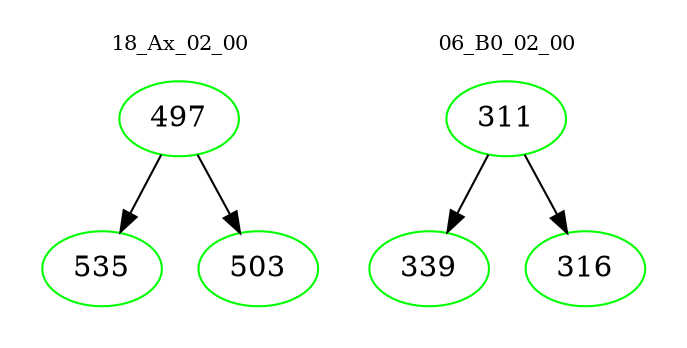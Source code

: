 digraph{
subgraph cluster_0 {
color = white
label = "18_Ax_02_00";
fontsize=10;
T0_497 [label="497", color="green"]
T0_497 -> T0_535 [color="black"]
T0_535 [label="535", color="green"]
T0_497 -> T0_503 [color="black"]
T0_503 [label="503", color="green"]
}
subgraph cluster_1 {
color = white
label = "06_B0_02_00";
fontsize=10;
T1_311 [label="311", color="green"]
T1_311 -> T1_339 [color="black"]
T1_339 [label="339", color="green"]
T1_311 -> T1_316 [color="black"]
T1_316 [label="316", color="green"]
}
}
